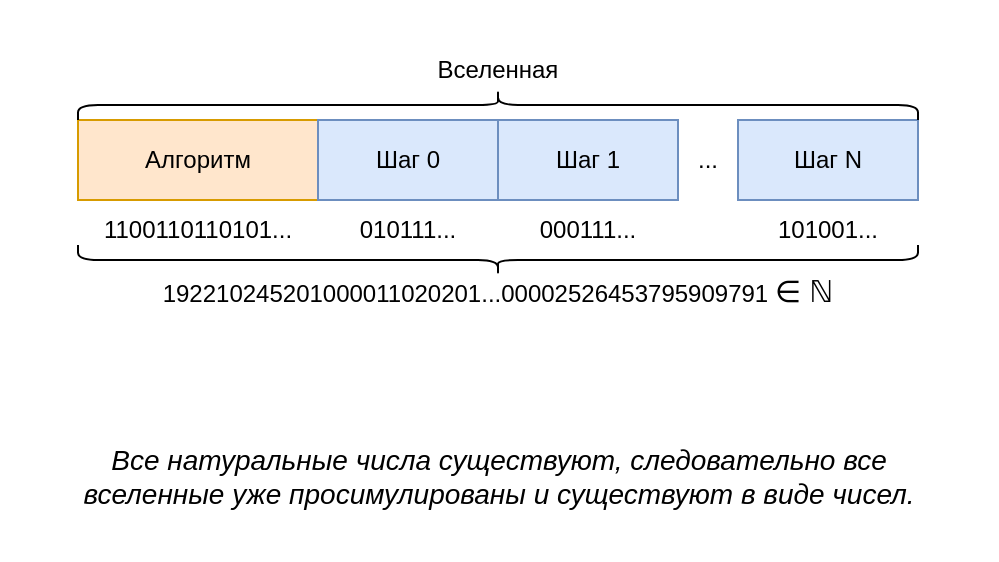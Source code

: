 <mxfile version="21.6.7" type="device">
  <diagram id="2riD3-JbWSZt0VzAZHZp" name="Page-1">
    <mxGraphModel dx="702" dy="456" grid="1" gridSize="10" guides="1" tooltips="1" connect="1" arrows="1" fold="1" page="1" pageScale="1" pageWidth="827" pageHeight="1169" math="0" shadow="0">
      <root>
        <mxCell id="0" />
        <mxCell id="1" parent="0" />
        <mxCell id="nLc23-uQMYyiLS7j9zMm-4" value="" style="rounded=0;whiteSpace=wrap;html=1;aspect=fixed;fillColor=default;glass=0;strokeColor=none;" vertex="1" parent="1">
          <mxGeometry x="241.11" y="300" width="497.78" height="280" as="geometry" />
        </mxCell>
        <mxCell id="0R7pQaaEaHYw-Zy2l5Sx-2" value="Алгоритм" style="rounded=0;whiteSpace=wrap;html=1;fillColor=#ffe6cc;strokeColor=#d79b00;" parent="1" vertex="1">
          <mxGeometry x="280" y="360" width="120" height="40" as="geometry" />
        </mxCell>
        <mxCell id="0R7pQaaEaHYw-Zy2l5Sx-3" value="Шаг 0" style="rounded=0;whiteSpace=wrap;html=1;fillColor=#dae8fc;strokeColor=#6c8ebf;" parent="1" vertex="1">
          <mxGeometry x="400" y="360" width="90" height="40" as="geometry" />
        </mxCell>
        <mxCell id="0R7pQaaEaHYw-Zy2l5Sx-4" value="Шаг 1" style="rounded=0;whiteSpace=wrap;html=1;fillColor=#dae8fc;strokeColor=#6c8ebf;" parent="1" vertex="1">
          <mxGeometry x="490" y="360" width="90" height="40" as="geometry" />
        </mxCell>
        <mxCell id="0R7pQaaEaHYw-Zy2l5Sx-5" value="..." style="text;html=1;strokeColor=none;fillColor=none;align=center;verticalAlign=middle;whiteSpace=wrap;rounded=0;" parent="1" vertex="1">
          <mxGeometry x="580" y="360" width="30" height="40" as="geometry" />
        </mxCell>
        <mxCell id="0R7pQaaEaHYw-Zy2l5Sx-6" value="Шаг N" style="rounded=0;whiteSpace=wrap;html=1;fillColor=#dae8fc;strokeColor=#6c8ebf;" parent="1" vertex="1">
          <mxGeometry x="610" y="360" width="90" height="40" as="geometry" />
        </mxCell>
        <mxCell id="0R7pQaaEaHYw-Zy2l5Sx-7" value="" style="shape=curlyBracket;whiteSpace=wrap;html=1;rounded=1;rotation=90;" parent="1" vertex="1">
          <mxGeometry x="482.5" y="142.5" width="15" height="420" as="geometry" />
        </mxCell>
        <mxCell id="0R7pQaaEaHYw-Zy2l5Sx-8" value="Вселенная" style="text;html=1;strokeColor=none;fillColor=none;align=center;verticalAlign=middle;whiteSpace=wrap;rounded=0;" parent="1" vertex="1">
          <mxGeometry x="435" y="320" width="110" height="30" as="geometry" />
        </mxCell>
        <mxCell id="0R7pQaaEaHYw-Zy2l5Sx-9" value="1100110110101..." style="text;html=1;strokeColor=none;fillColor=none;align=center;verticalAlign=middle;whiteSpace=wrap;rounded=0;" parent="1" vertex="1">
          <mxGeometry x="280" y="400" width="120" height="30" as="geometry" />
        </mxCell>
        <mxCell id="0R7pQaaEaHYw-Zy2l5Sx-10" value="010111..." style="text;html=1;strokeColor=none;fillColor=none;align=center;verticalAlign=middle;whiteSpace=wrap;rounded=0;" parent="1" vertex="1">
          <mxGeometry x="400" y="400" width="90" height="30" as="geometry" />
        </mxCell>
        <mxCell id="0R7pQaaEaHYw-Zy2l5Sx-11" value="000111..." style="text;html=1;strokeColor=none;fillColor=none;align=center;verticalAlign=middle;whiteSpace=wrap;rounded=0;" parent="1" vertex="1">
          <mxGeometry x="490" y="400" width="90" height="30" as="geometry" />
        </mxCell>
        <mxCell id="0R7pQaaEaHYw-Zy2l5Sx-12" value="101001..." style="text;html=1;strokeColor=none;fillColor=none;align=center;verticalAlign=middle;whiteSpace=wrap;rounded=0;" parent="1" vertex="1">
          <mxGeometry x="610" y="400" width="90" height="30" as="geometry" />
        </mxCell>
        <mxCell id="0R7pQaaEaHYw-Zy2l5Sx-13" value="" style="shape=curlyBracket;whiteSpace=wrap;html=1;rounded=1;rotation=-90;" parent="1" vertex="1">
          <mxGeometry x="482.5" y="220" width="15" height="420" as="geometry" />
        </mxCell>
        <mxCell id="0R7pQaaEaHYw-Zy2l5Sx-14" value="192210245201000011020201...00002526453795909791 &lt;font style=&quot;font-size: 15px;&quot;&gt;∈ ℕ&lt;/font&gt;&lt;br&gt; " style="text;html=1;strokeColor=none;fillColor=none;align=center;verticalAlign=middle;whiteSpace=wrap;rounded=0;" parent="1" vertex="1">
          <mxGeometry x="305" y="430" width="370" height="30" as="geometry" />
        </mxCell>
        <mxCell id="nLc23-uQMYyiLS7j9zMm-2" value="Все натуральные числа существуют, следовательно все&lt;br style=&quot;font-size: 14px;&quot;&gt;вселенные уже просимулированы и существуют в виде чисел." style="text;html=1;align=center;verticalAlign=middle;resizable=0;points=[];autosize=1;strokeColor=none;fillColor=none;fontColor=#000000;fontStyle=2;fontSize=14;" vertex="1" parent="1">
          <mxGeometry x="270" y="512.5" width="440" height="50" as="geometry" />
        </mxCell>
      </root>
    </mxGraphModel>
  </diagram>
</mxfile>
